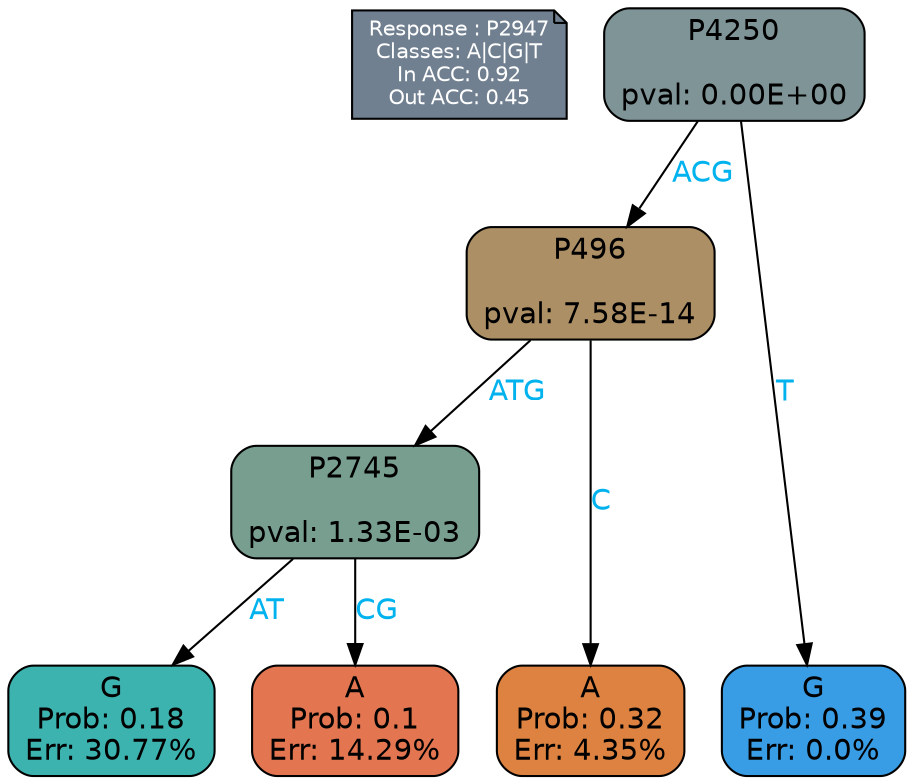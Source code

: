 digraph Tree {
node [shape=box, style="filled, rounded", color="black", fontname=helvetica] ;
graph [ranksep=equally, splines=polylines, bgcolor=transparent, dpi=600] ;
edge [fontname=helvetica] ;
LEGEND [label="Response : P2947
Classes: A|C|G|T
In ACC: 0.92
Out ACC: 0.45
",shape=note,align=left,style=filled,fillcolor="slategray",fontcolor="white",fontsize=10];1 [label="P4250

pval: 0.00E+00", fillcolor="#7f9497"] ;
2 [label="P496

pval: 7.58E-14", fillcolor="#ad8f65"] ;
3 [label="P2745

pval: 1.33E-03", fillcolor="#779e8f"] ;
4 [label="G
Prob: 0.18
Err: 30.77%", fillcolor="#3db3b0"] ;
5 [label="A
Prob: 0.1
Err: 14.29%", fillcolor="#e37651"] ;
6 [label="A
Prob: 0.32
Err: 4.35%", fillcolor="#dd8240"] ;
7 [label="G
Prob: 0.39
Err: 0.0%", fillcolor="#399de5"] ;
1 -> 2 [label="ACG",fontcolor=deepskyblue2] ;
1 -> 7 [label="T",fontcolor=deepskyblue2] ;
2 -> 3 [label="ATG",fontcolor=deepskyblue2] ;
2 -> 6 [label="C",fontcolor=deepskyblue2] ;
3 -> 4 [label="AT",fontcolor=deepskyblue2] ;
3 -> 5 [label="CG",fontcolor=deepskyblue2] ;
{rank = same; 4;5;6;7;}{rank = same; LEGEND;1;}}
